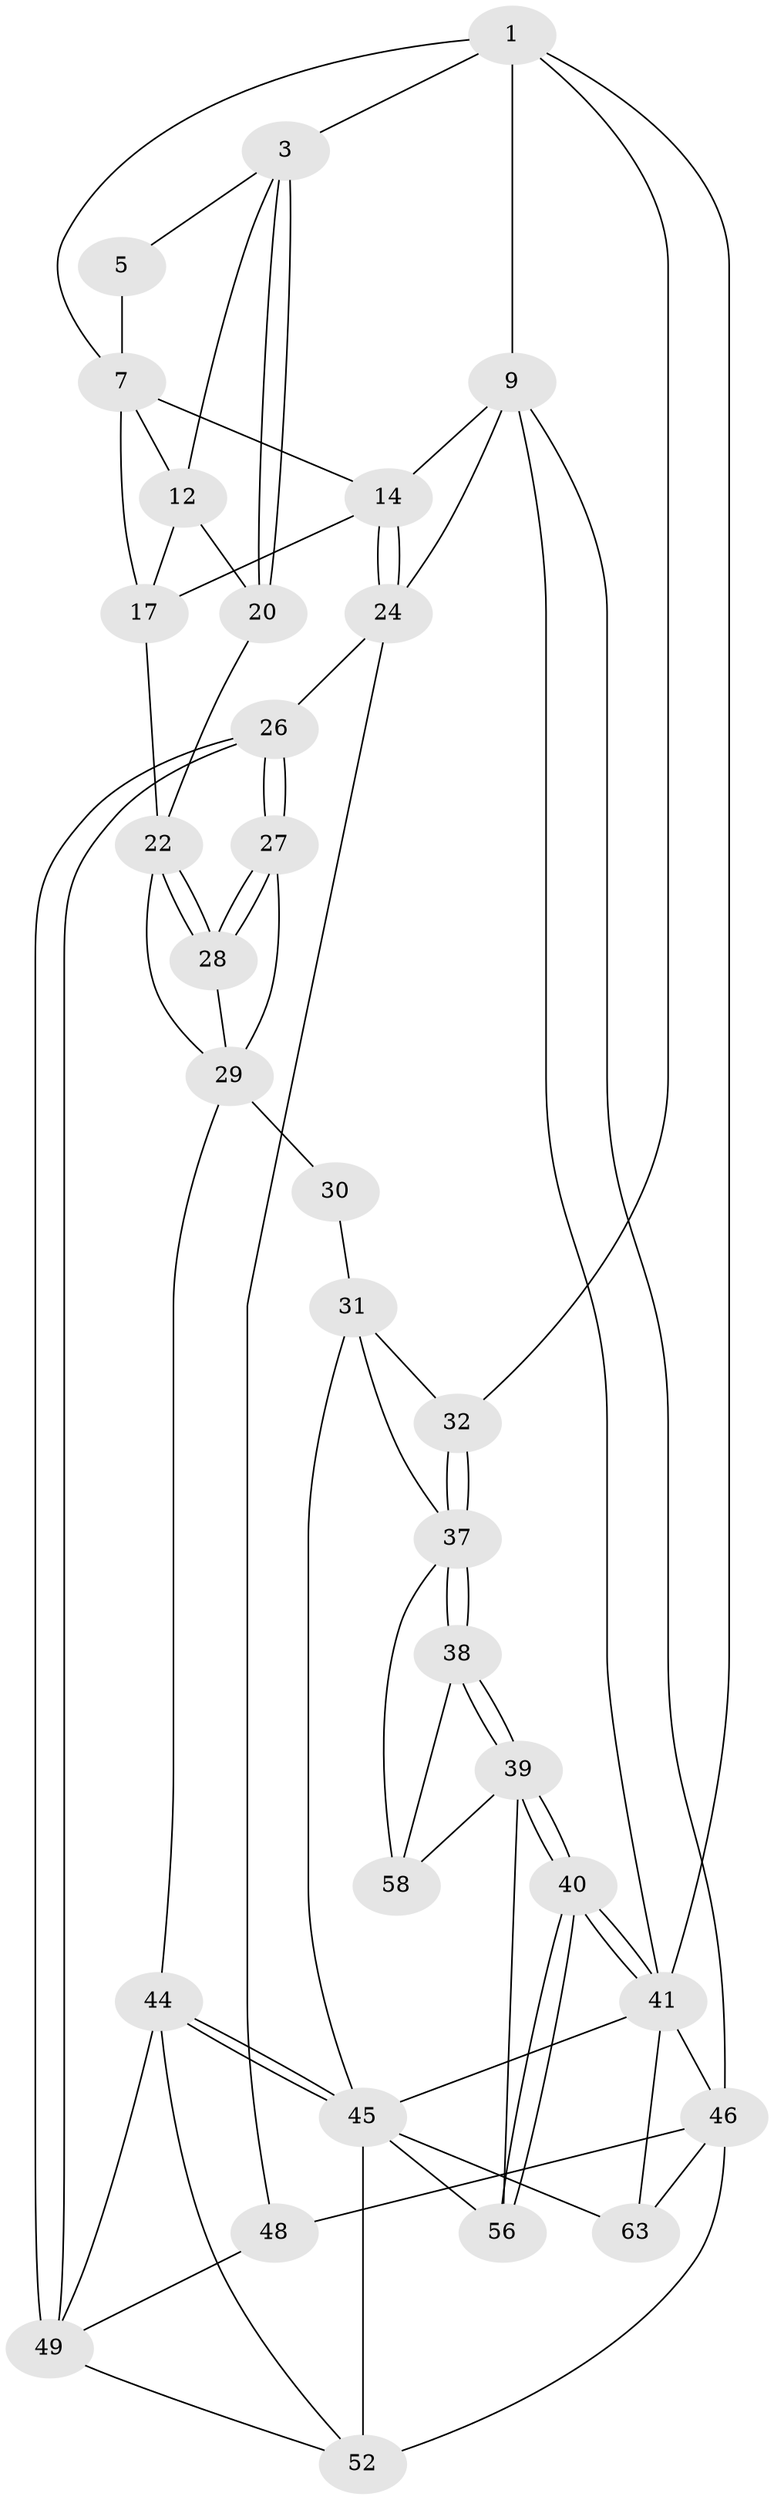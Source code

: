 // original degree distribution, {3: 0.03125, 5: 0.59375, 4: 0.203125, 6: 0.171875}
// Generated by graph-tools (version 1.1) at 2025/17/03/09/25 04:17:00]
// undirected, 32 vertices, 74 edges
graph export_dot {
graph [start="1"]
  node [color=gray90,style=filled];
  1 [pos="+0.531340437131721+0",super="+6+2"];
  3 [pos="+0.23284067084375+0.09365727497921594",super="+4"];
  5 [pos="+0.522845977360299+0"];
  7 [pos="+0.7400031580661811+0.04204823306859541",super="+8+16"];
  9 [pos="+1+0",super="+10"];
  12 [pos="+0.5595994369505797+0.17181349444950442",super="+13"];
  14 [pos="+0.8573902511754153+0.27157362365843457",super="+15"];
  17 [pos="+0.6622386073834472+0.16595962214826118",super="+19+18"];
  20 [pos="+0.3456382941127653+0.2874554052489656"];
  22 [pos="+0.631551426544318+0.3541322467320414",super="+23"];
  24 [pos="+0.9576776855746945+0.37851384192960547",super="+25"];
  26 [pos="+0.7321455565816117+0.5155487817508414"];
  27 [pos="+0.7320567550885503+0.515447813040287"];
  28 [pos="+0.6317837709415998+0.37889776908968664"];
  29 [pos="+0.3337812604652867+0.33172502132450044",super="+34"];
  30 [pos="+0.29097719099733843+0.38007165124959713"];
  31 [pos="+0.2702622904047942+0.39618444342439235",super="+42"];
  32 [pos="+0+0.21529378569271398"];
  37 [pos="+0+0.48490021095782576",super="+43"];
  38 [pos="+0+0.6404762931086255"];
  39 [pos="+0+0.7245312955653467",super="+57"];
  40 [pos="+0+1"];
  41 [pos="+0+1",super="+59"];
  44 [pos="+0.4917713716674279+0.6169795930535212",super="+50"];
  45 [pos="+0.427915186745356+0.7655164118658139",super="+54"];
  46 [pos="+1+0.593461853422539",super="+47"];
  48 [pos="+0.9040452670470253+0.6999705971479757"];
  49 [pos="+0.731304854926503+0.5212524173595705",super="+51"];
  52 [pos="+0.8141928239651482+0.7085539417810864",super="+53+62"];
  56 [pos="+0.21265737236227278+0.833262308624374"];
  58 [pos="+0.13038513594042947+0.6695389190847051"];
  63 [pos="+0.9702526111249676+1"];
  1 -- 9 [weight=2];
  1 -- 7;
  1 -- 32;
  1 -- 3;
  1 -- 41;
  3 -- 20;
  3 -- 20;
  3 -- 5;
  3 -- 12;
  5 -- 7;
  7 -- 12;
  7 -- 17;
  7 -- 14;
  9 -- 14;
  9 -- 24;
  9 -- 46;
  9 -- 41;
  12 -- 20;
  12 -- 17;
  14 -- 24;
  14 -- 24;
  14 -- 17;
  17 -- 22;
  20 -- 22;
  22 -- 28;
  22 -- 28;
  22 -- 29;
  24 -- 48;
  24 -- 26;
  26 -- 27;
  26 -- 27;
  26 -- 49;
  26 -- 49;
  27 -- 28;
  27 -- 28;
  27 -- 29;
  28 -- 29;
  29 -- 30 [weight=2];
  29 -- 44;
  30 -- 31;
  31 -- 32;
  31 -- 45;
  31 -- 37;
  32 -- 37;
  32 -- 37;
  37 -- 38;
  37 -- 38;
  37 -- 58;
  38 -- 39;
  38 -- 39;
  38 -- 58;
  39 -- 40;
  39 -- 40;
  39 -- 56;
  39 -- 58;
  40 -- 41;
  40 -- 41;
  40 -- 56;
  40 -- 56;
  41 -- 45;
  41 -- 46;
  41 -- 63;
  44 -- 45;
  44 -- 45;
  44 -- 49;
  44 -- 52;
  45 -- 56;
  45 -- 63;
  45 -- 52 [weight=2];
  46 -- 48;
  46 -- 63;
  46 -- 52;
  48 -- 49;
  49 -- 52;
}
